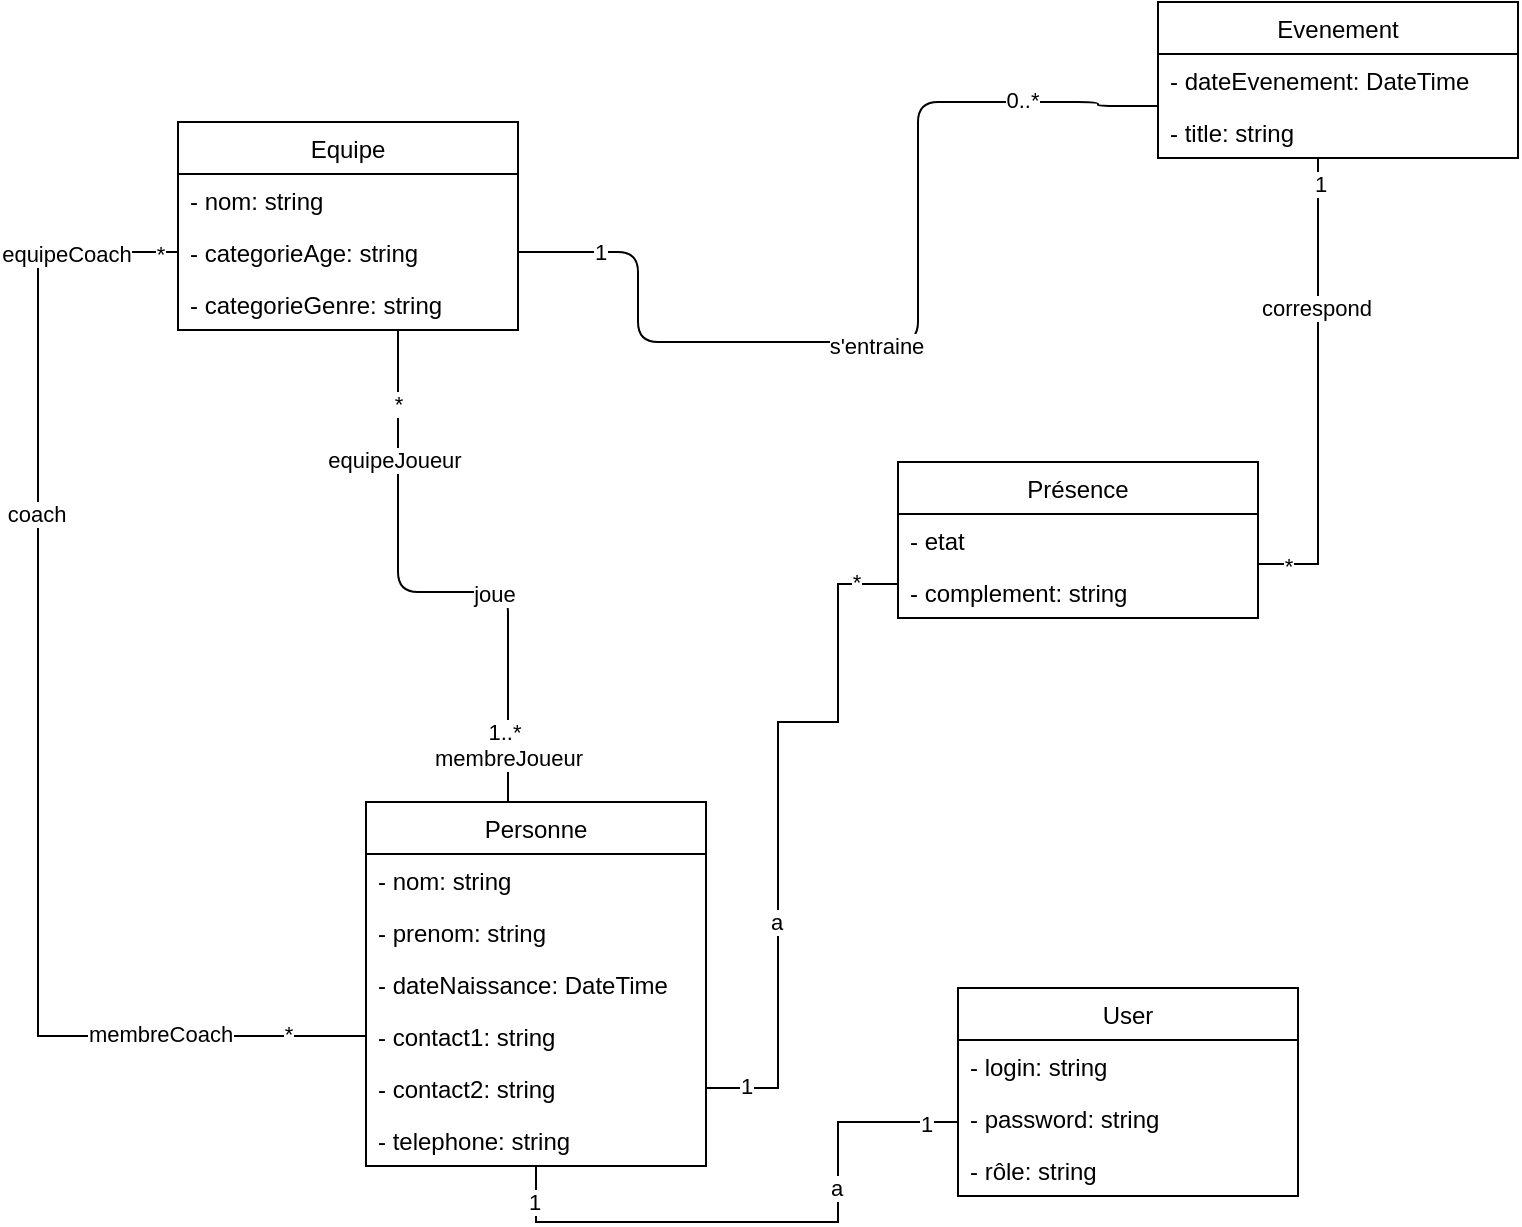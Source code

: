 <mxfile>
    <diagram id="K70tNNYMxlvnIxngtAw5" name="Page-1">
        <mxGraphModel dx="1234" dy="626" grid="1" gridSize="10" guides="1" tooltips="1" connect="1" arrows="1" fold="1" page="1" pageScale="1" pageWidth="827" pageHeight="1169" math="0" shadow="0">
            <root>
                <mxCell id="0"/>
                <mxCell id="1" parent="0"/>
                <mxCell id="2" value="Personne" style="swimlane;fontStyle=0;childLayout=stackLayout;horizontal=1;startSize=26;fillColor=none;horizontalStack=0;resizeParent=1;resizeParentMax=0;resizeLast=0;collapsible=1;marginBottom=0;" parent="1" vertex="1">
                    <mxGeometry x="244" y="440" width="170" height="182" as="geometry"/>
                </mxCell>
                <mxCell id="3" value="- nom: string" style="text;strokeColor=none;fillColor=none;align=left;verticalAlign=top;spacingLeft=4;spacingRight=4;overflow=hidden;rotatable=0;points=[[0,0.5],[1,0.5]];portConstraint=eastwest;" parent="2" vertex="1">
                    <mxGeometry y="26" width="170" height="26" as="geometry"/>
                </mxCell>
                <mxCell id="4" value="- prenom: string" style="text;strokeColor=none;fillColor=none;align=left;verticalAlign=top;spacingLeft=4;spacingRight=4;overflow=hidden;rotatable=0;points=[[0,0.5],[1,0.5]];portConstraint=eastwest;" parent="2" vertex="1">
                    <mxGeometry y="52" width="170" height="26" as="geometry"/>
                </mxCell>
                <mxCell id="5" value="- dateNaissance: DateTime" style="text;strokeColor=none;fillColor=none;align=left;verticalAlign=top;spacingLeft=4;spacingRight=4;overflow=hidden;rotatable=0;points=[[0,0.5],[1,0.5]];portConstraint=eastwest;" parent="2" vertex="1">
                    <mxGeometry y="78" width="170" height="26" as="geometry"/>
                </mxCell>
                <mxCell id="22" value="- contact1: string" style="text;strokeColor=none;fillColor=none;align=left;verticalAlign=top;spacingLeft=4;spacingRight=4;overflow=hidden;rotatable=0;points=[[0,0.5],[1,0.5]];portConstraint=eastwest;" parent="2" vertex="1">
                    <mxGeometry y="104" width="170" height="26" as="geometry"/>
                </mxCell>
                <mxCell id="23" value="- contact2: string" style="text;strokeColor=none;fillColor=none;align=left;verticalAlign=top;spacingLeft=4;spacingRight=4;overflow=hidden;rotatable=0;points=[[0,0.5],[1,0.5]];portConstraint=eastwest;" parent="2" vertex="1">
                    <mxGeometry y="130" width="170" height="26" as="geometry"/>
                </mxCell>
                <mxCell id="108" value="- telephone: string" style="text;strokeColor=none;fillColor=none;align=left;verticalAlign=top;spacingLeft=4;spacingRight=4;overflow=hidden;rotatable=0;points=[[0,0.5],[1,0.5]];portConstraint=eastwest;" parent="2" vertex="1">
                    <mxGeometry y="156" width="170" height="26" as="geometry"/>
                </mxCell>
                <mxCell id="6" value="Equipe" style="swimlane;fontStyle=0;childLayout=stackLayout;horizontal=1;startSize=26;fillColor=none;horizontalStack=0;resizeParent=1;resizeParentMax=0;resizeLast=0;collapsible=1;marginBottom=0;" parent="1" vertex="1">
                    <mxGeometry x="150" y="100" width="170" height="104" as="geometry"/>
                </mxCell>
                <mxCell id="7" value="- nom: string" style="text;strokeColor=none;fillColor=none;align=left;verticalAlign=top;spacingLeft=4;spacingRight=4;overflow=hidden;rotatable=0;points=[[0,0.5],[1,0.5]];portConstraint=eastwest;" parent="6" vertex="1">
                    <mxGeometry y="26" width="170" height="26" as="geometry"/>
                </mxCell>
                <mxCell id="118" value="- categorieAge: string" style="text;strokeColor=none;fillColor=none;align=left;verticalAlign=top;spacingLeft=4;spacingRight=4;overflow=hidden;rotatable=0;points=[[0,0.5],[1,0.5]];portConstraint=eastwest;" parent="6" vertex="1">
                    <mxGeometry y="52" width="170" height="26" as="geometry"/>
                </mxCell>
                <mxCell id="122" value="- categorieGenre: string" style="text;strokeColor=none;fillColor=none;align=left;verticalAlign=top;spacingLeft=4;spacingRight=4;overflow=hidden;rotatable=0;points=[[0,0.5],[1,0.5]];portConstraint=eastwest;" parent="6" vertex="1">
                    <mxGeometry y="78" width="170" height="26" as="geometry"/>
                </mxCell>
                <mxCell id="32" value="" style="endArrow=none;html=1;edgeStyle=orthogonalEdgeStyle;" parent="1" source="6" target="2" edge="1">
                    <mxGeometry relative="1" as="geometry">
                        <mxPoint x="235" y="192" as="sourcePoint"/>
                        <mxPoint x="245" y="290" as="targetPoint"/>
                        <Array as="points">
                            <mxPoint x="260" y="335"/>
                            <mxPoint x="315" y="335"/>
                        </Array>
                    </mxGeometry>
                </mxCell>
                <mxCell id="33" value="joue" style="edgeLabel;html=1;align=center;verticalAlign=middle;resizable=0;points=[];" parent="32" vertex="1" connectable="0">
                    <mxGeometry x="0.23" y="-1" relative="1" as="geometry">
                        <mxPoint as="offset"/>
                    </mxGeometry>
                </mxCell>
                <mxCell id="34" value="*" style="edgeLabel;html=1;align=center;verticalAlign=middle;resizable=0;points=[];" parent="32" vertex="1" connectable="0">
                    <mxGeometry x="-0.75" relative="1" as="geometry">
                        <mxPoint as="offset"/>
                    </mxGeometry>
                </mxCell>
                <mxCell id="35" value="1..*" style="edgeLabel;html=1;align=center;verticalAlign=middle;resizable=0;points=[];" parent="32" vertex="1" connectable="0">
                    <mxGeometry x="0.76" y="-2" relative="1" as="geometry">
                        <mxPoint as="offset"/>
                    </mxGeometry>
                </mxCell>
                <mxCell id="xc1KIOMH44BrLQuGxw0R-176" value="membreJoueur" style="edgeLabel;html=1;align=center;verticalAlign=middle;resizable=0;points=[];" parent="32" vertex="1" connectable="0">
                    <mxGeometry x="0.845" relative="1" as="geometry">
                        <mxPoint as="offset"/>
                    </mxGeometry>
                </mxCell>
                <mxCell id="xc1KIOMH44BrLQuGxw0R-178" value="equipeJoueur" style="edgeLabel;html=1;align=center;verticalAlign=middle;resizable=0;points=[];" parent="32" vertex="1" connectable="0">
                    <mxGeometry x="-0.552" y="-2" relative="1" as="geometry">
                        <mxPoint as="offset"/>
                    </mxGeometry>
                </mxCell>
                <mxCell id="xc1KIOMH44BrLQuGxw0R-154" style="edgeStyle=orthogonalEdgeStyle;rounded=0;orthogonalLoop=1;jettySize=auto;html=1;endArrow=none;endFill=0;" parent="1" source="50" target="xc1KIOMH44BrLQuGxw0R-146" edge="1">
                    <mxGeometry relative="1" as="geometry">
                        <Array as="points">
                            <mxPoint x="720" y="321"/>
                        </Array>
                    </mxGeometry>
                </mxCell>
                <mxCell id="xc1KIOMH44BrLQuGxw0R-155" value="*" style="edgeLabel;html=1;align=center;verticalAlign=middle;resizable=0;points=[];" parent="xc1KIOMH44BrLQuGxw0R-154" vertex="1" connectable="0">
                    <mxGeometry x="0.876" y="1" relative="1" as="geometry">
                        <mxPoint as="offset"/>
                    </mxGeometry>
                </mxCell>
                <mxCell id="xc1KIOMH44BrLQuGxw0R-156" value="1" style="edgeLabel;html=1;align=center;verticalAlign=middle;resizable=0;points=[];" parent="xc1KIOMH44BrLQuGxw0R-154" vertex="1" connectable="0">
                    <mxGeometry x="-0.889" y="1" relative="1" as="geometry">
                        <mxPoint as="offset"/>
                    </mxGeometry>
                </mxCell>
                <mxCell id="xc1KIOMH44BrLQuGxw0R-165" value="correspond" style="edgeLabel;html=1;align=center;verticalAlign=middle;resizable=0;points=[];" parent="xc1KIOMH44BrLQuGxw0R-154" vertex="1" connectable="0">
                    <mxGeometry x="-0.358" y="-1" relative="1" as="geometry">
                        <mxPoint as="offset"/>
                    </mxGeometry>
                </mxCell>
                <mxCell id="50" value="Evenement" style="swimlane;fontStyle=0;childLayout=stackLayout;horizontal=1;startSize=26;fillColor=none;horizontalStack=0;resizeParent=1;resizeParentMax=0;resizeLast=0;collapsible=1;marginBottom=0;" parent="1" vertex="1">
                    <mxGeometry x="640" y="40" width="180" height="78" as="geometry"/>
                </mxCell>
                <mxCell id="81" value="- dateEvenement: DateTime" style="text;strokeColor=none;fillColor=none;align=left;verticalAlign=top;spacingLeft=4;spacingRight=4;overflow=hidden;rotatable=0;points=[[0,0.5],[1,0.5]];portConstraint=eastwest;" parent="50" vertex="1">
                    <mxGeometry y="26" width="180" height="26" as="geometry"/>
                </mxCell>
                <mxCell id="117" value="- title: string" style="text;strokeColor=none;fillColor=none;align=left;verticalAlign=top;spacingLeft=4;spacingRight=4;overflow=hidden;rotatable=0;points=[[0,0.5],[1,0.5]];portConstraint=eastwest;" parent="50" vertex="1">
                    <mxGeometry y="52" width="180" height="26" as="geometry"/>
                </mxCell>
                <mxCell id="134" value="" style="html=1;edgeStyle=orthogonalEdgeStyle;endArrow=none;endFill=0;" parent="1" source="6" target="50" edge="1">
                    <mxGeometry relative="1" as="geometry">
                        <Array as="points">
                            <mxPoint x="380" y="165"/>
                            <mxPoint x="380" y="210"/>
                            <mxPoint x="520" y="210"/>
                            <mxPoint x="520" y="90"/>
                            <mxPoint x="610" y="90"/>
                            <mxPoint x="610" y="92"/>
                        </Array>
                        <mxPoint x="380" y="450" as="sourcePoint"/>
                        <mxPoint x="530" y="170" as="targetPoint"/>
                    </mxGeometry>
                </mxCell>
                <mxCell id="135" value="s'entraine" style="edgeLabel;html=1;align=center;verticalAlign=middle;resizable=0;points=[];" parent="134" vertex="1" connectable="0">
                    <mxGeometry x="-0.081" y="-2" relative="1" as="geometry">
                        <mxPoint as="offset"/>
                    </mxGeometry>
                </mxCell>
                <mxCell id="136" value="1" style="edgeLabel;html=1;align=center;verticalAlign=middle;resizable=0;points=[];" parent="134" vertex="1" connectable="0">
                    <mxGeometry x="-0.831" relative="1" as="geometry">
                        <mxPoint as="offset"/>
                    </mxGeometry>
                </mxCell>
                <mxCell id="137" value="0..*" style="edgeLabel;html=1;align=center;verticalAlign=middle;resizable=0;points=[];" parent="134" vertex="1" connectable="0">
                    <mxGeometry x="0.711" y="1" relative="1" as="geometry">
                        <mxPoint as="offset"/>
                    </mxGeometry>
                </mxCell>
                <mxCell id="xc1KIOMH44BrLQuGxw0R-146" value="Présence" style="swimlane;fontStyle=0;childLayout=stackLayout;horizontal=1;startSize=26;fillColor=none;horizontalStack=0;resizeParent=1;resizeParentMax=0;resizeLast=0;collapsible=1;marginBottom=0;" parent="1" vertex="1">
                    <mxGeometry x="510" y="270" width="180" height="78" as="geometry"/>
                </mxCell>
                <mxCell id="xc1KIOMH44BrLQuGxw0R-147" value="- etat" style="text;strokeColor=none;fillColor=none;align=left;verticalAlign=top;spacingLeft=4;spacingRight=4;overflow=hidden;rotatable=0;points=[[0,0.5],[1,0.5]];portConstraint=eastwest;" parent="xc1KIOMH44BrLQuGxw0R-146" vertex="1">
                    <mxGeometry y="26" width="180" height="26" as="geometry"/>
                </mxCell>
                <mxCell id="xc1KIOMH44BrLQuGxw0R-148" value="- complement: string" style="text;strokeColor=none;fillColor=none;align=left;verticalAlign=top;spacingLeft=4;spacingRight=4;overflow=hidden;rotatable=0;points=[[0,0.5],[1,0.5]];portConstraint=eastwest;" parent="xc1KIOMH44BrLQuGxw0R-146" vertex="1">
                    <mxGeometry y="52" width="180" height="26" as="geometry"/>
                </mxCell>
                <mxCell id="xc1KIOMH44BrLQuGxw0R-161" style="edgeStyle=orthogonalEdgeStyle;rounded=0;orthogonalLoop=1;jettySize=auto;html=1;endArrow=none;endFill=0;" parent="1" source="2" target="xc1KIOMH44BrLQuGxw0R-146" edge="1">
                    <mxGeometry relative="1" as="geometry">
                        <mxPoint x="730" y="154" as="sourcePoint"/>
                        <mxPoint x="700" y="331" as="targetPoint"/>
                        <Array as="points">
                            <mxPoint x="450" y="583"/>
                            <mxPoint x="450" y="400"/>
                            <mxPoint x="480" y="400"/>
                            <mxPoint x="480" y="331"/>
                        </Array>
                    </mxGeometry>
                </mxCell>
                <mxCell id="xc1KIOMH44BrLQuGxw0R-162" value="*" style="edgeLabel;html=1;align=center;verticalAlign=middle;resizable=0;points=[];" parent="xc1KIOMH44BrLQuGxw0R-161" vertex="1" connectable="0">
                    <mxGeometry x="0.876" y="1" relative="1" as="geometry">
                        <mxPoint as="offset"/>
                    </mxGeometry>
                </mxCell>
                <mxCell id="xc1KIOMH44BrLQuGxw0R-163" value="1" style="edgeLabel;html=1;align=center;verticalAlign=middle;resizable=0;points=[];" parent="xc1KIOMH44BrLQuGxw0R-161" vertex="1" connectable="0">
                    <mxGeometry x="-0.889" y="1" relative="1" as="geometry">
                        <mxPoint as="offset"/>
                    </mxGeometry>
                </mxCell>
                <mxCell id="xc1KIOMH44BrLQuGxw0R-164" value="a" style="edgeLabel;html=1;align=center;verticalAlign=middle;resizable=0;points=[];" parent="xc1KIOMH44BrLQuGxw0R-161" vertex="1" connectable="0">
                    <mxGeometry x="-0.317" y="1" relative="1" as="geometry">
                        <mxPoint as="offset"/>
                    </mxGeometry>
                </mxCell>
                <mxCell id="xc1KIOMH44BrLQuGxw0R-170" style="edgeStyle=orthogonalEdgeStyle;rounded=0;orthogonalLoop=1;jettySize=auto;html=1;endArrow=none;endFill=0;" parent="1" source="6" target="2" edge="1">
                    <mxGeometry relative="1" as="geometry">
                        <mxPoint x="730" y="154" as="sourcePoint"/>
                        <mxPoint x="700" y="331" as="targetPoint"/>
                        <Array as="points">
                            <mxPoint x="80" y="165"/>
                            <mxPoint x="80" y="557"/>
                        </Array>
                    </mxGeometry>
                </mxCell>
                <mxCell id="xc1KIOMH44BrLQuGxw0R-171" value="*" style="edgeLabel;html=1;align=center;verticalAlign=middle;resizable=0;points=[];" parent="xc1KIOMH44BrLQuGxw0R-170" vertex="1" connectable="0">
                    <mxGeometry x="0.876" y="1" relative="1" as="geometry">
                        <mxPoint as="offset"/>
                    </mxGeometry>
                </mxCell>
                <mxCell id="xc1KIOMH44BrLQuGxw0R-172" value="*" style="edgeLabel;html=1;align=center;verticalAlign=middle;resizable=0;points=[];" parent="xc1KIOMH44BrLQuGxw0R-170" vertex="1" connectable="0">
                    <mxGeometry x="-0.889" y="1" relative="1" as="geometry">
                        <mxPoint x="25" as="offset"/>
                    </mxGeometry>
                </mxCell>
                <mxCell id="xc1KIOMH44BrLQuGxw0R-173" value="coach" style="edgeLabel;html=1;align=center;verticalAlign=middle;resizable=0;points=[];" parent="xc1KIOMH44BrLQuGxw0R-170" vertex="1" connectable="0">
                    <mxGeometry x="-0.358" y="-1" relative="1" as="geometry">
                        <mxPoint as="offset"/>
                    </mxGeometry>
                </mxCell>
                <mxCell id="xc1KIOMH44BrLQuGxw0R-174" value="membreCoach" style="edgeLabel;html=1;align=center;verticalAlign=middle;resizable=0;points=[];" parent="xc1KIOMH44BrLQuGxw0R-170" vertex="1" connectable="0">
                    <mxGeometry x="0.787" y="1" relative="1" as="geometry">
                        <mxPoint x="-37" as="offset"/>
                    </mxGeometry>
                </mxCell>
                <mxCell id="xc1KIOMH44BrLQuGxw0R-177" value="equipeCoach" style="edgeLabel;html=1;align=center;verticalAlign=middle;resizable=0;points=[];" parent="xc1KIOMH44BrLQuGxw0R-170" vertex="1" connectable="0">
                    <mxGeometry x="-0.819" y="1" relative="1" as="geometry">
                        <mxPoint as="offset"/>
                    </mxGeometry>
                </mxCell>
                <mxCell id="138" value="User" style="swimlane;fontStyle=0;childLayout=stackLayout;horizontal=1;startSize=26;fillColor=none;horizontalStack=0;resizeParent=1;resizeParentMax=0;resizeLast=0;collapsible=1;marginBottom=0;" parent="1" vertex="1">
                    <mxGeometry x="540" y="533" width="170" height="104" as="geometry"/>
                </mxCell>
                <mxCell id="124" value="- login: string" style="text;strokeColor=none;fillColor=none;align=left;verticalAlign=top;spacingLeft=4;spacingRight=4;overflow=hidden;rotatable=0;points=[[0,0.5],[1,0.5]];portConstraint=eastwest;" parent="138" vertex="1">
                    <mxGeometry y="26" width="170" height="26" as="geometry"/>
                </mxCell>
                <mxCell id="125" value="- password: string" style="text;strokeColor=none;fillColor=none;align=left;verticalAlign=top;spacingLeft=4;spacingRight=4;overflow=hidden;rotatable=0;points=[[0,0.5],[1,0.5]];portConstraint=eastwest;" parent="138" vertex="1">
                    <mxGeometry y="52" width="170" height="26" as="geometry"/>
                </mxCell>
                <mxCell id="140" value="- rôle: string" style="text;strokeColor=none;fillColor=none;align=left;verticalAlign=top;spacingLeft=4;spacingRight=4;overflow=hidden;rotatable=0;points=[[0,0.5],[1,0.5]];portConstraint=eastwest;" parent="138" vertex="1">
                    <mxGeometry y="78" width="170" height="26" as="geometry"/>
                </mxCell>
                <mxCell id="142" style="edgeStyle=orthogonalEdgeStyle;rounded=0;orthogonalLoop=1;jettySize=auto;html=1;endArrow=none;endFill=0;" parent="1" source="138" target="2" edge="1">
                    <mxGeometry relative="1" as="geometry">
                        <Array as="points">
                            <mxPoint x="480" y="600"/>
                            <mxPoint x="480" y="650"/>
                            <mxPoint x="329" y="650"/>
                        </Array>
                        <mxPoint x="520" y="510" as="sourcePoint"/>
                        <mxPoint x="460" y="670" as="targetPoint"/>
                    </mxGeometry>
                </mxCell>
                <mxCell id="143" value="1" style="edgeLabel;html=1;align=center;verticalAlign=middle;resizable=0;points=[];" parent="142" vertex="1" connectable="0">
                    <mxGeometry x="0.876" y="1" relative="1" as="geometry">
                        <mxPoint as="offset"/>
                    </mxGeometry>
                </mxCell>
                <mxCell id="144" value="1" style="edgeLabel;html=1;align=center;verticalAlign=middle;resizable=0;points=[];" parent="142" vertex="1" connectable="0">
                    <mxGeometry x="-0.889" y="1" relative="1" as="geometry">
                        <mxPoint as="offset"/>
                    </mxGeometry>
                </mxCell>
                <mxCell id="145" value="a" style="edgeLabel;html=1;align=center;verticalAlign=middle;resizable=0;points=[];" parent="142" vertex="1" connectable="0">
                    <mxGeometry x="-0.358" y="-1" relative="1" as="geometry">
                        <mxPoint as="offset"/>
                    </mxGeometry>
                </mxCell>
            </root>
        </mxGraphModel>
    </diagram>
</mxfile>